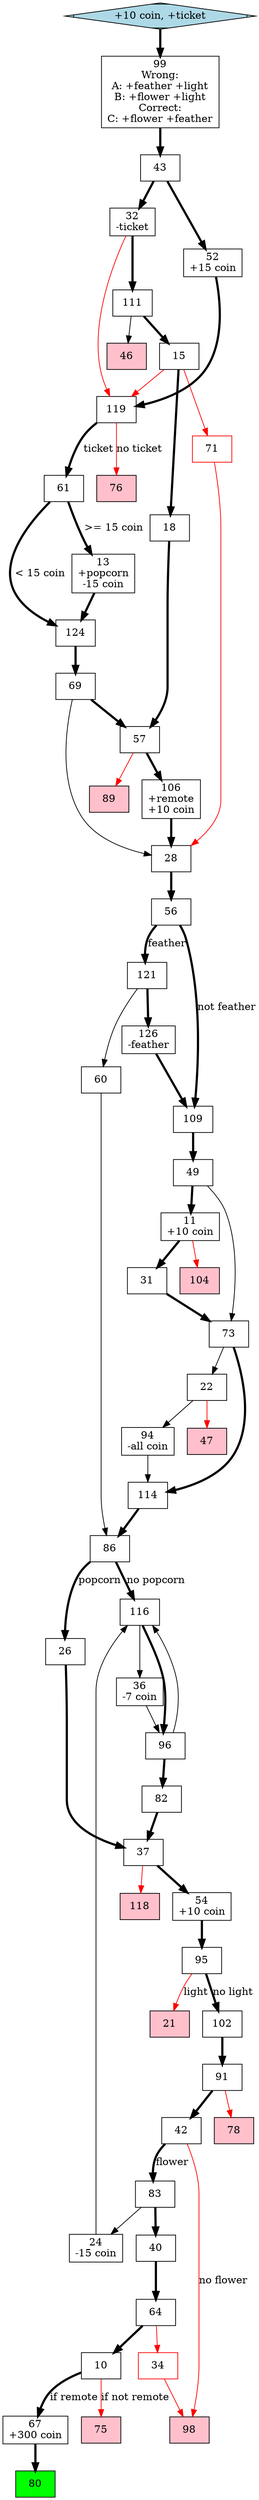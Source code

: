 digraph G {
  start [shape=Mdiamond, fillcolor="lightblue", style=filled];

  start [label="+10 coin, +ticket"];
  start -> page99 [penwidth=3];

  page10 [shape=MSquare, label="10"];
  page10 -> page67 [label="if remote", penwidth=3];
  page10 -> page75 [label="if not remote", color=red];

  page11 [shape=MSquare, label="11\n+10 coin"];
  page11 -> page104 [color=red];
  page11 -> page31 [penwidth=3];

  page13 [shape=MSquare, label="13\n+popcorn\n-15 coin"];
  page13 -> page124 [penwidth=3];

  page15 [shape=MSquare, label="15"];
  page15 -> page119 [color=red];
  page15 -> page18 [penwidth=3];
  page15 -> page71 [color=red];

  page18 [shape=MSquare, label="18"];
  page18 -> page57 [penwidth=3];

  page21 [shape=MSquare, label="21", fillcolor="pink", style=filled];

  page22 [shape=MSquare, label="22"];
  page22 -> page94;
  page22 -> page47 [color=red];

  page24 [shape=MSquare, label="24\n-15 coin"];
  page24 -> page116;

  page26 [shape=MSquare, label="26"];
  page26 -> page37 [penwidth=3];

  page28 [shape=MSquare, label="28"];
  page28 -> page56 [penwidth=3];

  page31 [shape=MSquare, label="31"];
  page31 -> page73 [penwidth=3];

  page32 [shape=MSquare, label="32\n-ticket"];
  page32 -> page111 [penwidth=3];
  page32 -> page119 [color=red];

  page34 [shape=MSquare, label="34", color=red];
  page34 -> page98 [color=red];

  page36 [shape=MSquare, label="36\n-7 coin"];
  page36 -> page96;
  
  page37 [shape=MSquare, label="37"];
  page37 -> page118 [color=red];
  page37 -> page54 [penwidth=3];
  
  page40 [shape=MSquare, label="40"];
  page40 -> page64 [penwidth=3];

  page42 [shape=MSquare, label="42"];
  page42 -> page83 [label="flower", penwidth=3];
  page42 -> page98 [label="no flower", color=red];

  page43 [shape=MSquare, label="43"];
  page43 -> page52 [penwidth=3];
  page43 -> page32 [penwidth=3];

  page46 [shape=MSquare, label="46", fillcolor="pink", style=filled];

  page47 [shape=MSquare, label="47", fillcolor="pink", style=filled];

  page49 [shape=MSquare, label="49"];
  page49 -> page11 [penwidth=3];
  page49 -> page73;

  page52 [shape=MSquare, label="52\n+15 coin"];
  page52 -> page119 [penwidth=3];

  page54 [shape=MSquare, label="54\n+10 coin"];
  page54 -> page95 [penwidth=3];

  page56 [shape=MSquare, label="56"];
  page56 -> page121 [label="feather", penwidth=3];
  page56 -> page109 [label="not feather", penwidth=3];

  page57 [shape=MSquare, label="57"];
  page57 -> page106 [penwidth=3];
  page57 -> page89 [color=red];

  page60 [shape=MSquare, label="60"];
  page60 -> page86;

  page61 [shape=MSquare, label="61"];
  page61 -> page13 [label=">= 15 coin", penwidth=3];
  page61 -> page124 [label="< 15 coin", penwidth=3];

  page64 [shape=MSquare, label="64"];
  page64 -> page34 [color=red];
  page64 -> page10 [penwidth=3];
  
  page67 [shape=MSquare, label="67\n+300 coin"];
  page67 -> page80  [penwidth=3];

  page69 [shape=MSquare, label="69"];
  page69 -> page28;
  page69 -> page57 [penwidth=3];

  page71 [shape=MSquare, label="71", color=red];
  page71 -> page28 [color=red];

  page73 [shape=MSquare, label="73"];
  page73 -> page114 [penwidth=3];
  page73 -> page22;

  page75 [shape=MSquare, label="75", fillcolor="pink", style=filled];

  page76 [shape=MSquare, label="76", fillcolor="pink", style=filled];

  page78 [shape=MSquare, label="78", fillcolor="pink", style=filled];
  
  page80 [shape=MSquare, label="80", fillcolor="green", style=filled];

  page82 [shape=MSquare, label="82"];
  page82 -> page37 [penwidth=3];

  page83 [shape=MSquare, label="83"];
  page83 -> page24;
  page83 -> page40 [penwidth=3];

  page86 [shape=MSquare, label="86"];
  page86 -> page26 [label="popcorn", penwidth=3];
  page86 -> page116 [label="no popcorn", penwidth=3];

  page89 [shape=MSquare, label="89", fillcolor="pink", style=filled];

  page91 [shape=MSquare, label="91"];
  page91 -> page78 [color=red];
  page91 -> page42 [penwidth=3];

  page94 [shape=MSquare, label="94\n-all coin"];
  page94 -> page114;

  page95 [shape=MSquare, label="95"];
  page95 -> page21 [label="light", color=red];
  page95 -> page102 [label="no light", penwidth=3];


  page96 [shape=MSquare, label="96"];
  page96 -> page116;
  page96 -> page82 [penwidth=3];
  
  page98 [shape=MSquare, label="98", fillcolor="pink", style=filled];
  
  page99 [shape=MSquare, label="99\nWrong:\nA: +feather +light\nB: +flower +light\nCorrect:\nC: +flower +feather"];
  page99 -> page43 [penwidth=3];

  page102 [shape=MSquare, label="102"];
  page102 -> page91 [penwidth=3];

  page104 [shape=MSquare, label="104", fillcolor="pink", style=filled];

  page106 [shape=MSquare, label="106\n+remote\n+10 coin"];
  page106 -> page28 [penwidth=3];

  page109 [shape=MSquare, label="109"];
  page109 -> page49 [penwidth=3];

  page111 [shape=MSquare, label="111"];
  page111 -> page15 [penwidth=3];
  page111 -> page46;

  page114 [shape=MSquare, label="114"];
  page114 -> page86 [penwidth=3];

  page116 [shape=MSquare, label="116"];
  page116 -> page96 [penwidth=3];
  page116 -> page36;

  page118 [shape=MSquare, label="118", fillcolor="pink", style=filled];

  page119 [shape=MSquare, label="119"];
  page119 -> page61 [label="ticket", penwidth=3];
  page119 -> page76 [label="no ticket", color=red];
 
  page121 [shape=MSquare, label="121"];
  page121 -> page126 [penwidth=3];
  page121 -> page60;

  page124 [shape=MSquare, label="124"];
  page124 -> page69 [penwidth=3];
 
  page126 [shape=MSquare, label="126\n-feather"];
  page126 -> page109 [penwidth=3];
}
